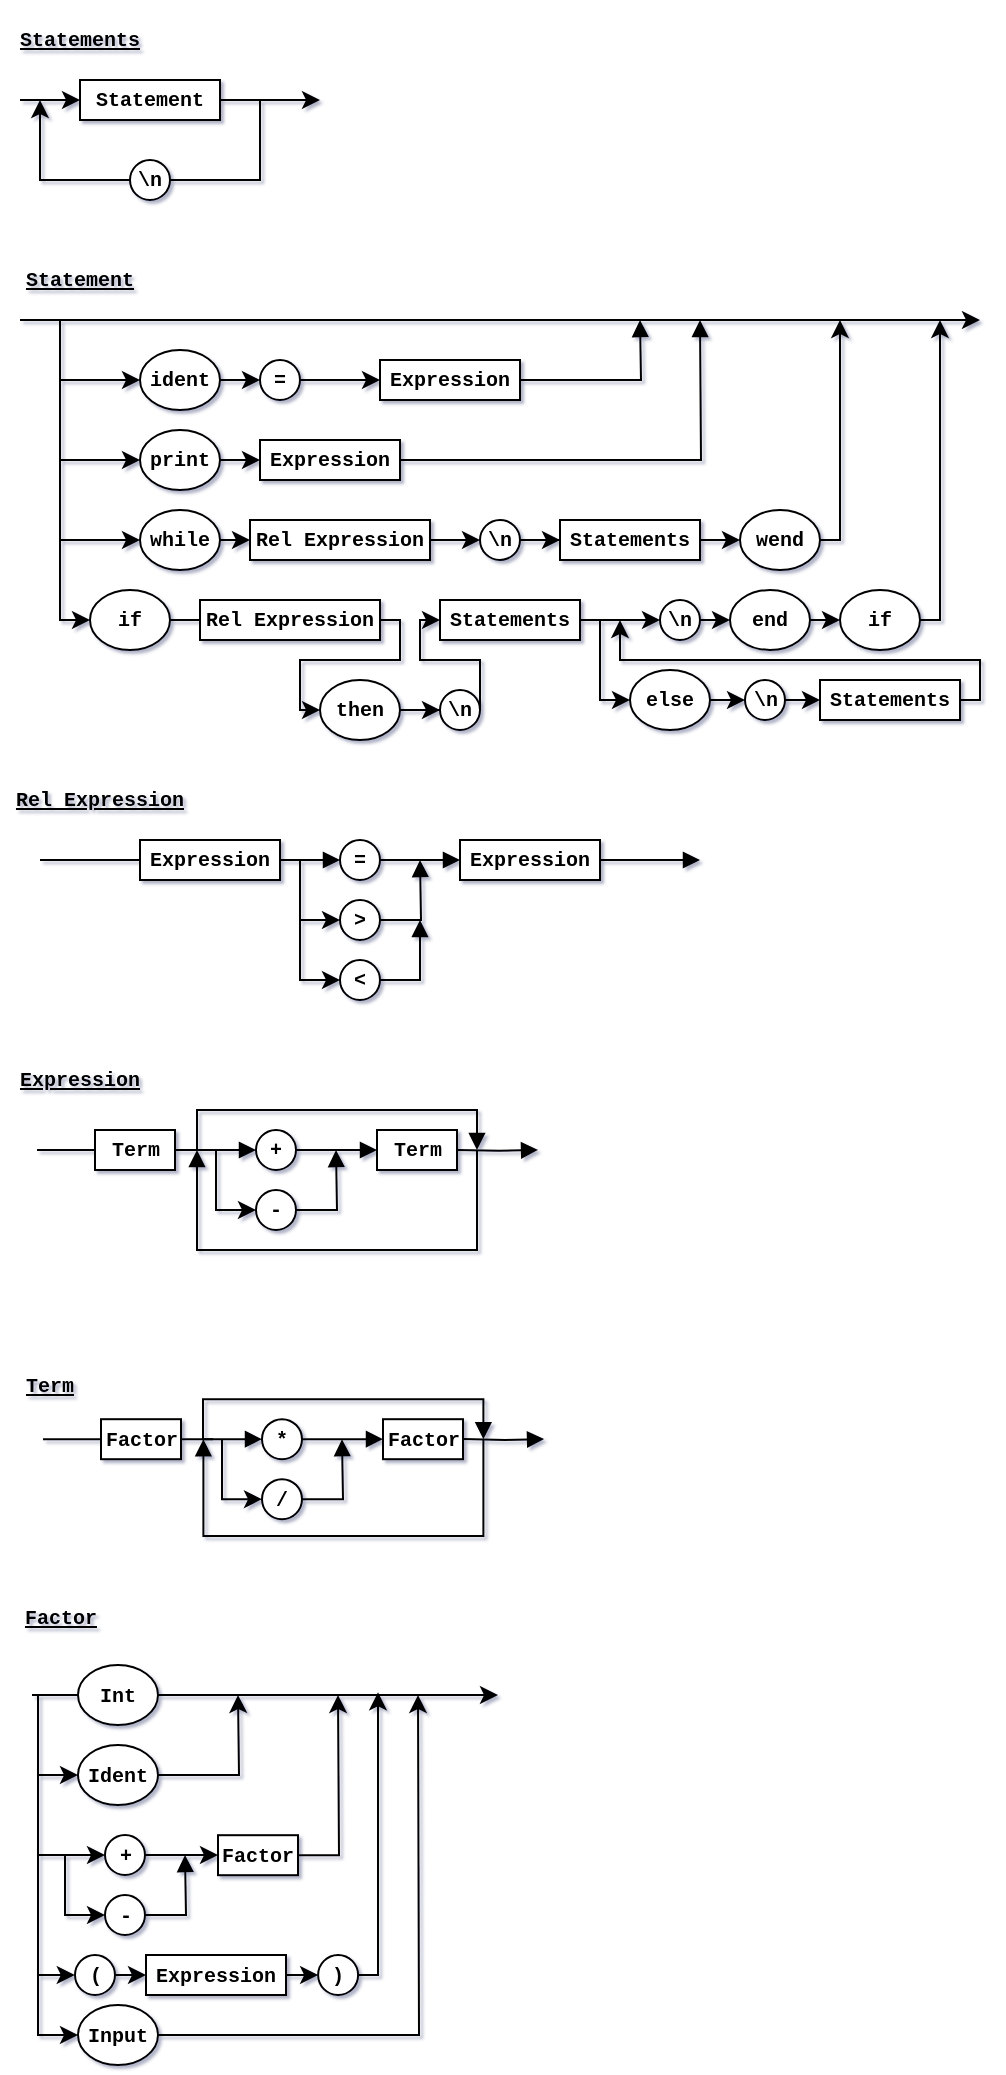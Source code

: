 <mxfile version="10.6.2" type="device"><diagram id="WLk7fFKlis0ZJ9z1SrIW" name="Page-1"><mxGraphModel dx="988" dy="584" grid="1" gridSize="10" guides="1" tooltips="1" connect="1" arrows="1" fold="1" page="1" pageScale="1" pageWidth="500" pageHeight="1100" background="#FFFFFF" math="0" shadow="1"><root><mxCell id="0"/><mxCell id="1" parent="0"/><mxCell id="xoxXHG0sGvpPfBwrtVOn-3" value="Statements&lt;br style=&quot;font-size: 10px;&quot;&gt;" style="text;html=1;strokeColor=none;fillColor=none;align=center;verticalAlign=middle;whiteSpace=wrap;rounded=0;perimeterSpacing=0;fontStyle=5;fontFamily=Courier New;fontSize=10;horizontal=1;" parent="1" vertex="1"><mxGeometry width="80" height="40" as="geometry"/></mxCell><mxCell id="xoxXHG0sGvpPfBwrtVOn-7" style="edgeStyle=orthogonalEdgeStyle;rounded=0;orthogonalLoop=1;jettySize=auto;html=1;entryX=0;entryY=0.5;entryDx=0;entryDy=0;fontFamily=Courier New;fontStyle=1;fontSize=10;horizontal=1;" parent="1" target="xoxXHG0sGvpPfBwrtVOn-5" edge="1"><mxGeometry relative="1" as="geometry"><mxPoint x="10" y="70" as="targetPoint"/><mxPoint x="10" y="50" as="sourcePoint"/></mxGeometry></mxCell><mxCell id="xoxXHG0sGvpPfBwrtVOn-9" style="edgeStyle=orthogonalEdgeStyle;rounded=0;orthogonalLoop=1;jettySize=auto;html=1;exitX=1;exitY=0.5;exitDx=0;exitDy=0;fontFamily=Courier New;fontStyle=1;fontSize=10;horizontal=1;" parent="1" source="xoxXHG0sGvpPfBwrtVOn-5" edge="1"><mxGeometry relative="1" as="geometry"><mxPoint x="160" y="50" as="targetPoint"/></mxGeometry></mxCell><mxCell id="xoxXHG0sGvpPfBwrtVOn-5" value="Statement" style="rounded=0;whiteSpace=wrap;html=1;strokeColor=#000000;fontFamily=Courier New;fontStyle=1;fontSize=10;horizontal=1;" parent="1" vertex="1"><mxGeometry x="40" y="40" width="70" height="20" as="geometry"/></mxCell><mxCell id="xoxXHG0sGvpPfBwrtVOn-11" value="" style="endArrow=none;html=1;exitX=1;exitY=0.5;exitDx=0;exitDy=0;rounded=0;fontFamily=Courier New;fontStyle=1;fontSize=10;horizontal=1;" parent="1" source="xoxXHG0sGvpPfBwrtVOn-12" edge="1"><mxGeometry width="50" height="50" relative="1" as="geometry"><mxPoint x="130" y="90" as="sourcePoint"/><mxPoint x="130" y="50" as="targetPoint"/><Array as="points"><mxPoint x="130" y="90"/></Array></mxGeometry></mxCell><mxCell id="xoxXHG0sGvpPfBwrtVOn-12" value="\n" style="ellipse;whiteSpace=wrap;html=1;aspect=fixed;strokeColor=#000000;fontFamily=Courier New;fontStyle=1;fontSize=10;horizontal=1;" parent="1" vertex="1"><mxGeometry x="65" y="80" width="20" height="20" as="geometry"/></mxCell><mxCell id="xoxXHG0sGvpPfBwrtVOn-17" value="" style="endArrow=classic;html=1;exitX=0;exitY=0.5;exitDx=0;exitDy=0;rounded=0;fontFamily=Courier New;fontStyle=1;fontSize=10;horizontal=1;" parent="1" source="xoxXHG0sGvpPfBwrtVOn-12" edge="1"><mxGeometry width="50" height="50" relative="1" as="geometry"><mxPoint x="20" y="90" as="sourcePoint"/><mxPoint x="20" y="50" as="targetPoint"/><Array as="points"><mxPoint x="20" y="90"/></Array></mxGeometry></mxCell><mxCell id="xoxXHG0sGvpPfBwrtVOn-18" value="Statement&lt;br style=&quot;font-size: 10px;&quot;&gt;" style="text;html=1;strokeColor=none;fillColor=none;align=center;verticalAlign=middle;whiteSpace=wrap;rounded=0;perimeterSpacing=0;fontStyle=5;fontFamily=Courier New;fontSize=10;horizontal=1;" parent="1" vertex="1"><mxGeometry y="120" width="80" height="40" as="geometry"/></mxCell><mxCell id="xoxXHG0sGvpPfBwrtVOn-19" value="" style="endArrow=classic;html=1;fontFamily=Courier New;fontStyle=1;fontSize=10;horizontal=1;" parent="1" edge="1"><mxGeometry width="50" height="50" relative="1" as="geometry"><mxPoint x="10" y="160" as="sourcePoint"/><mxPoint x="490" y="160" as="targetPoint"/></mxGeometry></mxCell><mxCell id="xoxXHG0sGvpPfBwrtVOn-21" value="" style="endArrow=classic;html=1;entryX=0;entryY=0.5;entryDx=0;entryDy=0;fontFamily=Courier New;fontStyle=1;fontSize=10;horizontal=1;" parent="1" target="xoxXHG0sGvpPfBwrtVOn-25" edge="1"><mxGeometry width="50" height="50" relative="1" as="geometry"><mxPoint x="30" y="190" as="sourcePoint"/><mxPoint x="70" y="190" as="targetPoint"/></mxGeometry></mxCell><mxCell id="xoxXHG0sGvpPfBwrtVOn-22" value="" style="endArrow=classic;html=1;fontFamily=Courier New;fontStyle=1;fontSize=10;horizontal=1;" parent="1" edge="1"><mxGeometry width="50" height="50" relative="1" as="geometry"><mxPoint x="30" y="230" as="sourcePoint"/><mxPoint x="70" y="230" as="targetPoint"/></mxGeometry></mxCell><mxCell id="xoxXHG0sGvpPfBwrtVOn-23" value="" style="endArrow=classic;html=1;fontFamily=Courier New;fontStyle=1;fontSize=10;horizontal=1;" parent="1" edge="1"><mxGeometry width="50" height="50" relative="1" as="geometry"><mxPoint x="30" y="270" as="sourcePoint"/><mxPoint x="70" y="270" as="targetPoint"/><Array as="points"><mxPoint x="50" y="270"/></Array></mxGeometry></mxCell><mxCell id="xoxXHG0sGvpPfBwrtVOn-33" style="edgeStyle=orthogonalEdgeStyle;rounded=0;orthogonalLoop=1;jettySize=auto;html=1;exitX=1;exitY=0.5;exitDx=0;exitDy=0;fontFamily=Courier New;fontStyle=1;fontSize=10;horizontal=1;entryX=0;entryY=0.5;entryDx=0;entryDy=0;" parent="1" source="xoxXHG0sGvpPfBwrtVOn-25" target="xoxXHG0sGvpPfBwrtVOn-95" edge="1"><mxGeometry relative="1" as="geometry"><mxPoint x="130" y="190" as="targetPoint"/></mxGeometry></mxCell><mxCell id="xoxXHG0sGvpPfBwrtVOn-25" value="ident" style="ellipse;whiteSpace=wrap;html=1;strokeColor=#000000;fontFamily=Courier New;fontStyle=1;fontSize=10;horizontal=1;" parent="1" vertex="1"><mxGeometry x="70" y="175" width="40" height="30" as="geometry"/></mxCell><mxCell id="xoxXHG0sGvpPfBwrtVOn-35" style="edgeStyle=orthogonalEdgeStyle;rounded=0;orthogonalLoop=1;jettySize=auto;html=1;fontFamily=Courier New;fontStyle=1;fontSize=10;horizontal=1;" parent="1" source="xoxXHG0sGvpPfBwrtVOn-28" edge="1"><mxGeometry relative="1" as="geometry"><mxPoint x="130" y="230" as="targetPoint"/></mxGeometry></mxCell><mxCell id="xoxXHG0sGvpPfBwrtVOn-28" value="print" style="ellipse;whiteSpace=wrap;html=1;strokeColor=#000000;fontFamily=Courier New;fontStyle=1;fontSize=10;horizontal=1;" parent="1" vertex="1"><mxGeometry x="70" y="215" width="40" height="30" as="geometry"/></mxCell><mxCell id="xoxXHG0sGvpPfBwrtVOn-29" value="while" style="ellipse;whiteSpace=wrap;html=1;strokeColor=#000000;fontFamily=Courier New;fontStyle=1;fontSize=10;horizontal=1;" parent="1" vertex="1"><mxGeometry x="70" y="255" width="40" height="30" as="geometry"/></mxCell><mxCell id="xoxXHG0sGvpPfBwrtVOn-32" value="if" style="ellipse;whiteSpace=wrap;html=1;strokeColor=#000000;fontFamily=Courier New;fontStyle=1;fontSize=10;horizontal=1;" parent="1" vertex="1"><mxGeometry x="45" y="295" width="40" height="30" as="geometry"/></mxCell><mxCell id="xoxXHG0sGvpPfBwrtVOn-78" style="edgeStyle=orthogonalEdgeStyle;rounded=0;jumpSize=1;orthogonalLoop=1;jettySize=auto;html=1;endArrow=block;endFill=1;fontFamily=Courier New;fontStyle=1;fontSize=10;horizontal=1;" parent="1" source="xoxXHG0sGvpPfBwrtVOn-36" edge="1"><mxGeometry relative="1" as="geometry"><mxPoint x="350" y="160" as="targetPoint"/></mxGeometry></mxCell><mxCell id="xoxXHG0sGvpPfBwrtVOn-36" value="Expression" style="rounded=0;whiteSpace=wrap;html=1;strokeColor=#000000;fontFamily=Courier New;fontStyle=1;fontSize=10;horizontal=1;" parent="1" vertex="1"><mxGeometry x="130" y="220" width="70" height="20" as="geometry"/></mxCell><mxCell id="xoxXHG0sGvpPfBwrtVOn-37" style="edgeStyle=orthogonalEdgeStyle;rounded=0;orthogonalLoop=1;jettySize=auto;html=1;entryX=0;entryY=0.5;entryDx=0;entryDy=0;fontFamily=Courier New;fontStyle=1;fontSize=10;horizontal=1;" parent="1" target="xoxXHG0sGvpPfBwrtVOn-38" edge="1"><mxGeometry relative="1" as="geometry"><mxPoint x="130" y="270" as="targetPoint"/><mxPoint x="110" y="270" as="sourcePoint"/></mxGeometry></mxCell><mxCell id="rmWD7Ujdjj6EVvkzABcg-38" style="edgeStyle=orthogonalEdgeStyle;rounded=0;orthogonalLoop=1;jettySize=auto;html=1;entryX=0;entryY=0.5;entryDx=0;entryDy=0;" edge="1" parent="1" source="xoxXHG0sGvpPfBwrtVOn-38" target="rmWD7Ujdjj6EVvkzABcg-37"><mxGeometry relative="1" as="geometry"/></mxCell><mxCell id="xoxXHG0sGvpPfBwrtVOn-38" value="Rel Expression" style="rounded=0;whiteSpace=wrap;html=1;strokeColor=#000000;fontFamily=Courier New;fontStyle=1;fontSize=10;horizontal=1;" parent="1" vertex="1"><mxGeometry x="125" y="260" width="90" height="20" as="geometry"/></mxCell><mxCell id="xoxXHG0sGvpPfBwrtVOn-39" style="edgeStyle=orthogonalEdgeStyle;rounded=0;orthogonalLoop=1;jettySize=auto;html=1;fontFamily=Courier New;fontStyle=1;fontSize=10;horizontal=1;exitX=1;exitY=0.5;exitDx=0;exitDy=0;" parent="1" source="xoxXHG0sGvpPfBwrtVOn-32" edge="1"><mxGeometry relative="1" as="geometry"><mxPoint x="130" y="310" as="targetPoint"/><mxPoint x="110" y="310" as="sourcePoint"/></mxGeometry></mxCell><mxCell id="xoxXHG0sGvpPfBwrtVOn-40" value="Rel Expression" style="rounded=0;whiteSpace=wrap;html=1;strokeColor=#000000;fontFamily=Courier New;fontStyle=1;fontSize=10;horizontal=1;" parent="1" vertex="1"><mxGeometry x="100" y="300" width="90" height="20" as="geometry"/></mxCell><mxCell id="rmWD7Ujdjj6EVvkzABcg-36" style="edgeStyle=orthogonalEdgeStyle;rounded=0;orthogonalLoop=1;jettySize=auto;html=1;entryX=0;entryY=0.5;entryDx=0;entryDy=0;" edge="1" parent="1" source="xoxXHG0sGvpPfBwrtVOn-43" target="rmWD7Ujdjj6EVvkzABcg-34"><mxGeometry relative="1" as="geometry"/></mxCell><mxCell id="xoxXHG0sGvpPfBwrtVOn-43" value="then" style="ellipse;whiteSpace=wrap;html=1;strokeColor=#000000;fontFamily=Courier New;fontStyle=1;fontSize=10;horizontal=1;" parent="1" vertex="1"><mxGeometry x="160" y="340" width="40" height="30" as="geometry"/></mxCell><mxCell id="xoxXHG0sGvpPfBwrtVOn-46" style="edgeStyle=orthogonalEdgeStyle;rounded=0;orthogonalLoop=1;jettySize=auto;html=1;entryX=0;entryY=0.5;entryDx=0;entryDy=0;fontFamily=Courier New;fontStyle=1;fontSize=10;horizontal=1;exitX=1;exitY=0.5;exitDx=0;exitDy=0;" parent="1" source="xoxXHG0sGvpPfBwrtVOn-40" target="xoxXHG0sGvpPfBwrtVOn-43" edge="1"><mxGeometry relative="1" as="geometry"><mxPoint x="240" y="310" as="targetPoint"/><mxPoint x="220" y="310" as="sourcePoint"/><Array as="points"><mxPoint x="200" y="310"/><mxPoint x="200" y="330"/><mxPoint x="150" y="330"/><mxPoint x="150" y="355"/></Array></mxGeometry></mxCell><mxCell id="xoxXHG0sGvpPfBwrtVOn-47" style="edgeStyle=orthogonalEdgeStyle;rounded=0;orthogonalLoop=1;jettySize=auto;html=1;entryX=0;entryY=0.5;entryDx=0;entryDy=0;fontFamily=Courier New;fontStyle=1;fontSize=10;horizontal=1;exitX=1;exitY=0.5;exitDx=0;exitDy=0;" parent="1" source="rmWD7Ujdjj6EVvkzABcg-34" target="xoxXHG0sGvpPfBwrtVOn-48" edge="1"><mxGeometry relative="1" as="geometry"><mxPoint x="299.935" y="310.065" as="targetPoint"/><mxPoint x="270" y="340" as="sourcePoint"/><Array as="points"><mxPoint x="240" y="330"/><mxPoint x="210" y="330"/><mxPoint x="210" y="310"/></Array></mxGeometry></mxCell><mxCell id="xoxXHG0sGvpPfBwrtVOn-48" value="Statements&lt;br style=&quot;font-size: 10px;&quot;&gt;" style="rounded=0;whiteSpace=wrap;html=1;strokeColor=#000000;fontFamily=Courier New;fontStyle=1;fontSize=10;horizontal=1;" parent="1" vertex="1"><mxGeometry x="220" y="300" width="70" height="20" as="geometry"/></mxCell><mxCell id="xoxXHG0sGvpPfBwrtVOn-50" value="Statements&lt;br style=&quot;font-size: 10px;&quot;&gt;" style="rounded=0;whiteSpace=wrap;html=1;strokeColor=#000000;fontFamily=Courier New;fontStyle=1;fontSize=10;horizontal=1;" parent="1" vertex="1"><mxGeometry x="280" y="260" width="70" height="20" as="geometry"/></mxCell><mxCell id="xoxXHG0sGvpPfBwrtVOn-51" style="edgeStyle=orthogonalEdgeStyle;rounded=0;orthogonalLoop=1;jettySize=auto;html=1;exitX=1;exitY=0.5;exitDx=0;exitDy=0;fontFamily=Courier New;fontStyle=1;fontSize=10;horizontal=1;entryX=0;entryY=0.5;entryDx=0;entryDy=0;" parent="1" source="xoxXHG0sGvpPfBwrtVOn-60" target="xoxXHG0sGvpPfBwrtVOn-62" edge="1"><mxGeometry relative="1" as="geometry"><mxPoint x="388" y="310" as="targetPoint"/><mxPoint x="370" y="310" as="sourcePoint"/><Array as="points"/></mxGeometry></mxCell><mxCell id="xoxXHG0sGvpPfBwrtVOn-55" value="else" style="ellipse;whiteSpace=wrap;html=1;strokeColor=#000000;fontFamily=Courier New;fontStyle=1;fontSize=10;horizontal=1;" parent="1" vertex="1"><mxGeometry x="315" y="335" width="40" height="30" as="geometry"/></mxCell><mxCell id="xoxXHG0sGvpPfBwrtVOn-56" value="" style="endArrow=classic;html=1;entryX=0;entryY=0.5;entryDx=0;entryDy=0;rounded=0;fontFamily=Courier New;fontStyle=1;fontSize=10;horizontal=1;" parent="1" target="xoxXHG0sGvpPfBwrtVOn-55" edge="1"><mxGeometry width="50" height="50" relative="1" as="geometry"><mxPoint x="300" y="310" as="sourcePoint"/><mxPoint x="370" y="350" as="targetPoint"/><Array as="points"><mxPoint x="300" y="350"/></Array></mxGeometry></mxCell><mxCell id="xoxXHG0sGvpPfBwrtVOn-58" value="Statements&lt;br style=&quot;font-size: 10px;&quot;&gt;" style="rounded=0;whiteSpace=wrap;html=1;strokeColor=#000000;fontFamily=Courier New;fontStyle=1;fontSize=10;horizontal=1;" parent="1" vertex="1"><mxGeometry x="410" y="340" width="70" height="20" as="geometry"/></mxCell><mxCell id="xoxXHG0sGvpPfBwrtVOn-62" value="if" style="ellipse;whiteSpace=wrap;html=1;strokeColor=#000000;fontFamily=Courier New;fontStyle=1;fontSize=10;horizontal=1;" parent="1" vertex="1"><mxGeometry x="420" y="295" width="40" height="30" as="geometry"/></mxCell><mxCell id="xoxXHG0sGvpPfBwrtVOn-65" value="" style="endArrow=classic;html=1;exitX=1;exitY=0.5;exitDx=0;exitDy=0;jumpSize=1;rounded=0;fontFamily=Courier New;fontStyle=1;fontSize=10;horizontal=1;" parent="1" source="xoxXHG0sGvpPfBwrtVOn-58" edge="1"><mxGeometry width="50" height="50" relative="1" as="geometry"><mxPoint x="490.07" y="370" as="sourcePoint"/><mxPoint x="310" y="310" as="targetPoint"/><Array as="points"><mxPoint x="490" y="350"/><mxPoint x="490" y="330"/><mxPoint x="310" y="330"/></Array></mxGeometry></mxCell><mxCell id="xoxXHG0sGvpPfBwrtVOn-66" value="" style="endArrow=classic;html=1;entryX=0;entryY=0.5;entryDx=0;entryDy=0;rounded=0;fontFamily=Courier New;fontStyle=1;fontSize=10;horizontal=1;" parent="1" target="xoxXHG0sGvpPfBwrtVOn-32" edge="1"><mxGeometry width="50" height="50" relative="1" as="geometry"><mxPoint x="30" y="160" as="sourcePoint"/><mxPoint x="64.857" y="310" as="targetPoint"/><Array as="points"><mxPoint x="30" y="310"/></Array></mxGeometry></mxCell><mxCell id="xoxXHG0sGvpPfBwrtVOn-60" value="end" style="ellipse;whiteSpace=wrap;html=1;strokeColor=#000000;fontFamily=Courier New;fontStyle=1;fontSize=10;horizontal=1;" parent="1" vertex="1"><mxGeometry x="365" y="295" width="40" height="30" as="geometry"/></mxCell><mxCell id="xoxXHG0sGvpPfBwrtVOn-67" style="edgeStyle=orthogonalEdgeStyle;rounded=0;orthogonalLoop=1;jettySize=auto;html=1;exitX=1;exitY=0.5;exitDx=0;exitDy=0;fontFamily=Courier New;fontStyle=1;fontSize=10;horizontal=1;entryX=0;entryY=0.5;entryDx=0;entryDy=0;" parent="1" source="xoxXHG0sGvpPfBwrtVOn-48" target="rmWD7Ujdjj6EVvkzABcg-40" edge="1"><mxGeometry relative="1" as="geometry"><mxPoint x="320" y="310" as="targetPoint"/><mxPoint x="344.961" y="310.097" as="sourcePoint"/><Array as="points"/></mxGeometry></mxCell><mxCell id="xoxXHG0sGvpPfBwrtVOn-69" value="" style="endArrow=classic;html=1;rounded=0;exitX=1;exitY=0.5;exitDx=0;exitDy=0;fontFamily=Courier New;fontStyle=1;fontSize=10;horizontal=1;" parent="1" source="xoxXHG0sGvpPfBwrtVOn-62" edge="1"><mxGeometry width="50" height="50" relative="1" as="geometry"><mxPoint x="500" y="280" as="sourcePoint"/><mxPoint x="470" y="160" as="targetPoint"/><Array as="points"><mxPoint x="470" y="310"/><mxPoint x="470" y="300"/></Array></mxGeometry></mxCell><mxCell id="xoxXHG0sGvpPfBwrtVOn-70" style="edgeStyle=orthogonalEdgeStyle;rounded=0;orthogonalLoop=1;jettySize=auto;html=1;exitX=1;exitY=0.5;exitDx=0;exitDy=0;entryX=0;entryY=0.5;entryDx=0;entryDy=0;fontFamily=Courier New;fontStyle=1;fontSize=10;horizontal=1;" parent="1" source="xoxXHG0sGvpPfBwrtVOn-50" target="xoxXHG0sGvpPfBwrtVOn-71" edge="1"><mxGeometry relative="1" as="geometry"><mxPoint x="329.837" y="270" as="targetPoint"/><mxPoint x="310" y="270" as="sourcePoint"/></mxGeometry></mxCell><mxCell id="xoxXHG0sGvpPfBwrtVOn-71" value="wend" style="ellipse;whiteSpace=wrap;html=1;strokeColor=#000000;fontFamily=Courier New;fontStyle=1;fontSize=10;horizontal=1;" parent="1" vertex="1"><mxGeometry x="370" y="255" width="40" height="30" as="geometry"/></mxCell><mxCell id="xoxXHG0sGvpPfBwrtVOn-72" value="" style="endArrow=classic;html=1;rounded=0;exitX=1;exitY=0.5;exitDx=0;exitDy=0;fontFamily=Courier New;fontStyle=1;fontSize=10;horizontal=1;" parent="1" source="xoxXHG0sGvpPfBwrtVOn-71" edge="1"><mxGeometry width="50" height="50" relative="1" as="geometry"><mxPoint x="380.07" y="260" as="sourcePoint"/><mxPoint x="420" y="160" as="targetPoint"/><Array as="points"><mxPoint x="420" y="270"/></Array></mxGeometry></mxCell><mxCell id="xoxXHG0sGvpPfBwrtVOn-77" style="edgeStyle=orthogonalEdgeStyle;rounded=0;jumpSize=1;orthogonalLoop=1;jettySize=auto;html=1;endArrow=block;endFill=1;fontFamily=Courier New;fontStyle=1;fontSize=10;horizontal=1;" parent="1" source="xoxXHG0sGvpPfBwrtVOn-75" edge="1"><mxGeometry relative="1" as="geometry"><mxPoint x="320" y="160" as="targetPoint"/></mxGeometry></mxCell><mxCell id="xoxXHG0sGvpPfBwrtVOn-75" value="Expression" style="rounded=0;whiteSpace=wrap;html=1;strokeColor=#000000;fontFamily=Courier New;fontStyle=1;fontSize=10;horizontal=1;" parent="1" vertex="1"><mxGeometry x="190" y="180" width="70" height="20" as="geometry"/></mxCell><mxCell id="xoxXHG0sGvpPfBwrtVOn-76" style="edgeStyle=orthogonalEdgeStyle;rounded=0;orthogonalLoop=1;jettySize=auto;html=1;exitX=1;exitY=0.5;exitDx=0;exitDy=0;entryX=0;entryY=0.5;entryDx=0;entryDy=0;fontFamily=Courier New;fontStyle=1;fontSize=10;horizontal=1;" parent="1" source="xoxXHG0sGvpPfBwrtVOn-95" target="xoxXHG0sGvpPfBwrtVOn-75" edge="1"><mxGeometry relative="1" as="geometry"><mxPoint x="139.972" y="200.039" as="targetPoint"/><mxPoint x="160" y="190" as="sourcePoint"/><Array as="points"/></mxGeometry></mxCell><mxCell id="xoxXHG0sGvpPfBwrtVOn-80" value="Rel Expression&lt;br style=&quot;font-size: 10px&quot;&gt;" style="text;html=1;strokeColor=none;fillColor=none;align=center;verticalAlign=middle;whiteSpace=wrap;rounded=0;perimeterSpacing=0;fontStyle=5;fontFamily=Courier New;fontSize=10;horizontal=1;" parent="1" vertex="1"><mxGeometry y="380" width="100" height="40" as="geometry"/></mxCell><mxCell id="xoxXHG0sGvpPfBwrtVOn-82" value="" style="endArrow=none;html=1;fontFamily=Courier New;fontSize=10;" parent="1" edge="1"><mxGeometry width="50" height="50" relative="1" as="geometry"><mxPoint x="20" y="430" as="sourcePoint"/><mxPoint x="70" y="430" as="targetPoint"/></mxGeometry></mxCell><mxCell id="xoxXHG0sGvpPfBwrtVOn-84" style="edgeStyle=orthogonalEdgeStyle;rounded=0;jumpSize=1;orthogonalLoop=1;jettySize=auto;html=1;endArrow=block;endFill=1;fontFamily=Courier New;fontSize=10;entryX=0;entryY=0.5;entryDx=0;entryDy=0;" parent="1" source="xoxXHG0sGvpPfBwrtVOn-83" target="xoxXHG0sGvpPfBwrtVOn-89" edge="1"><mxGeometry relative="1" as="geometry"><mxPoint x="160" y="440" as="targetPoint"/><Array as="points"><mxPoint x="160" y="430"/><mxPoint x="160" y="430"/></Array></mxGeometry></mxCell><mxCell id="xoxXHG0sGvpPfBwrtVOn-83" value="Expression" style="rounded=0;whiteSpace=wrap;html=1;strokeColor=#000000;fontFamily=Courier New;fontStyle=1;fontSize=10;horizontal=1;" parent="1" vertex="1"><mxGeometry x="70" y="420" width="70" height="20" as="geometry"/></mxCell><mxCell id="xoxXHG0sGvpPfBwrtVOn-86" value="" style="endArrow=classic;html=1;fontFamily=Courier New;fontSize=10;entryX=0;entryY=0.5;entryDx=0;entryDy=0;rounded=0;" parent="1" target="xoxXHG0sGvpPfBwrtVOn-91" edge="1"><mxGeometry width="50" height="50" relative="1" as="geometry"><mxPoint x="150" y="430" as="sourcePoint"/><mxPoint x="150" y="470" as="targetPoint"/><Array as="points"><mxPoint x="150" y="460"/></Array></mxGeometry></mxCell><mxCell id="xoxXHG0sGvpPfBwrtVOn-98" style="edgeStyle=orthogonalEdgeStyle;rounded=0;jumpSize=1;orthogonalLoop=1;jettySize=auto;html=1;endArrow=block;endFill=1;fontFamily=Courier New;fontSize=10;" parent="1" source="xoxXHG0sGvpPfBwrtVOn-89" edge="1"><mxGeometry relative="1" as="geometry"><mxPoint x="230" y="430" as="targetPoint"/></mxGeometry></mxCell><mxCell id="xoxXHG0sGvpPfBwrtVOn-89" value="=" style="ellipse;whiteSpace=wrap;html=1;strokeColor=#000000;fontFamily=Courier New;fontStyle=1;fontSize=10;horizontal=1;" parent="1" vertex="1"><mxGeometry x="170" y="420" width="20" height="20" as="geometry"/></mxCell><mxCell id="xoxXHG0sGvpPfBwrtVOn-99" style="edgeStyle=orthogonalEdgeStyle;rounded=0;jumpSize=1;orthogonalLoop=1;jettySize=auto;html=1;endArrow=block;endFill=1;fontFamily=Courier New;fontSize=10;" parent="1" source="xoxXHG0sGvpPfBwrtVOn-91" edge="1"><mxGeometry relative="1" as="geometry"><mxPoint x="210" y="430" as="targetPoint"/></mxGeometry></mxCell><mxCell id="xoxXHG0sGvpPfBwrtVOn-91" value="&amp;gt;" style="ellipse;whiteSpace=wrap;html=1;strokeColor=#000000;fontFamily=Courier New;fontStyle=1;fontSize=10;horizontal=1;" parent="1" vertex="1"><mxGeometry x="170" y="450" width="20" height="20" as="geometry"/></mxCell><mxCell id="xoxXHG0sGvpPfBwrtVOn-100" style="edgeStyle=orthogonalEdgeStyle;rounded=0;jumpSize=1;orthogonalLoop=1;jettySize=auto;html=1;endArrow=block;endFill=1;fontFamily=Courier New;fontSize=10;" parent="1" source="xoxXHG0sGvpPfBwrtVOn-92" edge="1"><mxGeometry relative="1" as="geometry"><mxPoint x="210" y="460" as="targetPoint"/><Array as="points"><mxPoint x="210" y="490"/></Array></mxGeometry></mxCell><mxCell id="xoxXHG0sGvpPfBwrtVOn-92" value="&amp;lt;" style="ellipse;whiteSpace=wrap;html=1;strokeColor=#000000;fontFamily=Courier New;fontStyle=1;fontSize=10;horizontal=1;" parent="1" vertex="1"><mxGeometry x="170" y="480" width="20" height="20" as="geometry"/></mxCell><mxCell id="xoxXHG0sGvpPfBwrtVOn-94" value="" style="endArrow=classic;html=1;fontFamily=Courier New;fontSize=10;entryX=0;entryY=0.5;entryDx=0;entryDy=0;rounded=0;" parent="1" target="xoxXHG0sGvpPfBwrtVOn-92" edge="1"><mxGeometry width="50" height="50" relative="1" as="geometry"><mxPoint x="150" y="460" as="sourcePoint"/><mxPoint x="169.935" y="470.065" as="targetPoint"/><Array as="points"><mxPoint x="150" y="490"/></Array></mxGeometry></mxCell><mxCell id="xoxXHG0sGvpPfBwrtVOn-95" value="=" style="ellipse;whiteSpace=wrap;html=1;strokeColor=#000000;fontFamily=Courier New;fontStyle=1;fontSize=10;horizontal=1;" parent="1" vertex="1"><mxGeometry x="130" y="180" width="20" height="20" as="geometry"/></mxCell><mxCell id="xoxXHG0sGvpPfBwrtVOn-101" value="Expression" style="rounded=0;whiteSpace=wrap;html=1;strokeColor=#000000;fontFamily=Courier New;fontStyle=1;fontSize=10;horizontal=1;" parent="1" vertex="1"><mxGeometry x="230" y="420" width="70" height="20" as="geometry"/></mxCell><mxCell id="xoxXHG0sGvpPfBwrtVOn-102" style="edgeStyle=orthogonalEdgeStyle;rounded=0;jumpSize=1;orthogonalLoop=1;jettySize=auto;html=1;endArrow=block;endFill=1;fontFamily=Courier New;fontSize=10;" parent="1" edge="1"><mxGeometry relative="1" as="geometry"><mxPoint x="350" y="430" as="targetPoint"/><mxPoint x="300" y="430" as="sourcePoint"/></mxGeometry></mxCell><mxCell id="xoxXHG0sGvpPfBwrtVOn-105" value="Expression&lt;br style=&quot;font-size: 10px&quot;&gt;" style="text;html=1;strokeColor=none;fillColor=none;align=center;verticalAlign=middle;whiteSpace=wrap;rounded=0;perimeterSpacing=0;fontStyle=5;fontFamily=Courier New;fontSize=10;horizontal=1;" parent="1" vertex="1"><mxGeometry y="520" width="80" height="40" as="geometry"/></mxCell><mxCell id="xoxXHG0sGvpPfBwrtVOn-106" value="" style="endArrow=none;html=1;fontFamily=Courier New;fontSize=10;entryX=0;entryY=0.5;entryDx=0;entryDy=0;" parent="1" target="xoxXHG0sGvpPfBwrtVOn-108" edge="1"><mxGeometry width="50" height="50" relative="1" as="geometry"><mxPoint x="18.5" y="575" as="sourcePoint"/><mxPoint x="28" y="575" as="targetPoint"/></mxGeometry></mxCell><mxCell id="xoxXHG0sGvpPfBwrtVOn-107" style="edgeStyle=orthogonalEdgeStyle;rounded=0;jumpSize=1;orthogonalLoop=1;jettySize=auto;html=1;endArrow=block;endFill=1;fontFamily=Courier New;fontSize=10;entryX=0;entryY=0.5;entryDx=0;entryDy=0;" parent="1" source="xoxXHG0sGvpPfBwrtVOn-108" target="xoxXHG0sGvpPfBwrtVOn-111" edge="1"><mxGeometry relative="1" as="geometry"><mxPoint x="118" y="585" as="targetPoint"/><Array as="points"><mxPoint x="118" y="575"/><mxPoint x="118" y="575"/></Array></mxGeometry></mxCell><mxCell id="xoxXHG0sGvpPfBwrtVOn-108" value="Term" style="rounded=0;whiteSpace=wrap;html=1;strokeColor=#000000;fontFamily=Courier New;fontStyle=1;fontSize=10;horizontal=1;" parent="1" vertex="1"><mxGeometry x="47.5" y="565" width="40" height="20" as="geometry"/></mxCell><mxCell id="xoxXHG0sGvpPfBwrtVOn-109" value="" style="endArrow=classic;html=1;fontFamily=Courier New;fontSize=10;entryX=0;entryY=0.5;entryDx=0;entryDy=0;rounded=0;" parent="1" target="xoxXHG0sGvpPfBwrtVOn-113" edge="1"><mxGeometry width="50" height="50" relative="1" as="geometry"><mxPoint x="108" y="575" as="sourcePoint"/><mxPoint x="108" y="615" as="targetPoint"/><Array as="points"><mxPoint x="108" y="605"/></Array></mxGeometry></mxCell><mxCell id="xoxXHG0sGvpPfBwrtVOn-110" style="edgeStyle=orthogonalEdgeStyle;rounded=0;jumpSize=1;orthogonalLoop=1;jettySize=auto;html=1;endArrow=block;endFill=1;fontFamily=Courier New;fontSize=10;entryX=0;entryY=0.5;entryDx=0;entryDy=0;" parent="1" source="xoxXHG0sGvpPfBwrtVOn-111" target="xoxXHG0sGvpPfBwrtVOn-119" edge="1"><mxGeometry relative="1" as="geometry"><mxPoint x="188" y="575" as="targetPoint"/></mxGeometry></mxCell><mxCell id="xoxXHG0sGvpPfBwrtVOn-111" value="+" style="ellipse;whiteSpace=wrap;html=1;strokeColor=#000000;fontFamily=Courier New;fontStyle=1;fontSize=10;horizontal=1;" parent="1" vertex="1"><mxGeometry x="128" y="565" width="20" height="20" as="geometry"/></mxCell><mxCell id="xoxXHG0sGvpPfBwrtVOn-112" style="edgeStyle=orthogonalEdgeStyle;rounded=0;jumpSize=1;orthogonalLoop=1;jettySize=auto;html=1;endArrow=block;endFill=1;fontFamily=Courier New;fontSize=10;" parent="1" source="xoxXHG0sGvpPfBwrtVOn-113" edge="1"><mxGeometry relative="1" as="geometry"><mxPoint x="168" y="575" as="targetPoint"/></mxGeometry></mxCell><mxCell id="xoxXHG0sGvpPfBwrtVOn-113" value="-" style="ellipse;whiteSpace=wrap;html=1;strokeColor=#000000;fontFamily=Courier New;fontStyle=1;fontSize=10;horizontal=1;" parent="1" vertex="1"><mxGeometry x="128" y="595" width="20" height="20" as="geometry"/></mxCell><mxCell id="xoxXHG0sGvpPfBwrtVOn-119" value="Term" style="rounded=0;whiteSpace=wrap;html=1;strokeColor=#000000;fontFamily=Courier New;fontStyle=1;fontSize=10;horizontal=1;" parent="1" vertex="1"><mxGeometry x="188.5" y="565" width="40" height="20" as="geometry"/></mxCell><mxCell id="xoxXHG0sGvpPfBwrtVOn-120" style="edgeStyle=orthogonalEdgeStyle;rounded=0;jumpSize=1;orthogonalLoop=1;jettySize=auto;html=1;endArrow=block;endFill=1;fontFamily=Courier New;fontSize=10;entryX=0;entryY=0.5;entryDx=0;entryDy=0;" parent="1" edge="1"><mxGeometry relative="1" as="geometry"><mxPoint x="269.047" y="574.946" as="targetPoint"/><mxPoint x="228.5" y="574.946" as="sourcePoint"/></mxGeometry></mxCell><mxCell id="xoxXHG0sGvpPfBwrtVOn-122" style="edgeStyle=orthogonalEdgeStyle;rounded=0;jumpSize=1;orthogonalLoop=1;jettySize=auto;html=1;endArrow=block;endFill=1;fontFamily=Courier New;fontSize=10;" parent="1" edge="1"><mxGeometry relative="1" as="geometry"><mxPoint x="98.5" y="575" as="targetPoint"/><mxPoint x="238.5" y="575" as="sourcePoint"/><Array as="points"><mxPoint x="238.5" y="625"/><mxPoint x="98.5" y="625"/></Array></mxGeometry></mxCell><mxCell id="xoxXHG0sGvpPfBwrtVOn-123" style="edgeStyle=orthogonalEdgeStyle;rounded=0;jumpSize=1;orthogonalLoop=1;jettySize=auto;html=1;endArrow=block;endFill=1;fontFamily=Courier New;fontSize=10;" parent="1" edge="1"><mxGeometry relative="1" as="geometry"><mxPoint x="238.5" y="575" as="targetPoint"/><mxPoint x="103.5" y="575" as="sourcePoint"/><Array as="points"><mxPoint x="98.5" y="575"/><mxPoint x="98.5" y="555"/><mxPoint x="238.5" y="555"/></Array></mxGeometry></mxCell><mxCell id="xoxXHG0sGvpPfBwrtVOn-124" value="Term&lt;br style=&quot;font-size: 10px&quot;&gt;" style="text;html=1;strokeColor=none;fillColor=none;align=center;verticalAlign=middle;whiteSpace=wrap;rounded=0;perimeterSpacing=0;fontStyle=5;fontFamily=Courier New;fontSize=10;horizontal=1;" parent="1" vertex="1"><mxGeometry x="2" y="681.5" width="46" height="22" as="geometry"/></mxCell><mxCell id="xoxXHG0sGvpPfBwrtVOn-125" value="" style="endArrow=none;html=1;fontFamily=Courier New;fontSize=10;entryX=0;entryY=0.5;entryDx=0;entryDy=0;" parent="1" target="xoxXHG0sGvpPfBwrtVOn-127" edge="1"><mxGeometry width="50" height="50" relative="1" as="geometry"><mxPoint x="21.5" y="719.6" as="sourcePoint"/><mxPoint x="31" y="719.6" as="targetPoint"/></mxGeometry></mxCell><mxCell id="xoxXHG0sGvpPfBwrtVOn-126" style="edgeStyle=orthogonalEdgeStyle;rounded=0;jumpSize=1;orthogonalLoop=1;jettySize=auto;html=1;endArrow=block;endFill=1;fontFamily=Courier New;fontSize=10;entryX=0;entryY=0.5;entryDx=0;entryDy=0;" parent="1" source="xoxXHG0sGvpPfBwrtVOn-127" target="xoxXHG0sGvpPfBwrtVOn-130" edge="1"><mxGeometry relative="1" as="geometry"><mxPoint x="121" y="729.6" as="targetPoint"/><Array as="points"><mxPoint x="121" y="719.6"/><mxPoint x="121" y="719.6"/></Array></mxGeometry></mxCell><mxCell id="xoxXHG0sGvpPfBwrtVOn-127" value="Factor" style="rounded=0;whiteSpace=wrap;html=1;strokeColor=#000000;fontFamily=Courier New;fontStyle=1;fontSize=10;horizontal=1;" parent="1" vertex="1"><mxGeometry x="50.5" y="709.6" width="40" height="20" as="geometry"/></mxCell><mxCell id="xoxXHG0sGvpPfBwrtVOn-128" value="" style="endArrow=classic;html=1;fontFamily=Courier New;fontSize=10;entryX=0;entryY=0.5;entryDx=0;entryDy=0;rounded=0;" parent="1" target="xoxXHG0sGvpPfBwrtVOn-132" edge="1"><mxGeometry width="50" height="50" relative="1" as="geometry"><mxPoint x="111" y="719.6" as="sourcePoint"/><mxPoint x="111" y="759.6" as="targetPoint"/><Array as="points"><mxPoint x="111" y="749.6"/></Array></mxGeometry></mxCell><mxCell id="xoxXHG0sGvpPfBwrtVOn-129" style="edgeStyle=orthogonalEdgeStyle;rounded=0;jumpSize=1;orthogonalLoop=1;jettySize=auto;html=1;endArrow=block;endFill=1;fontFamily=Courier New;fontSize=10;entryX=0;entryY=0.5;entryDx=0;entryDy=0;" parent="1" source="xoxXHG0sGvpPfBwrtVOn-130" target="xoxXHG0sGvpPfBwrtVOn-136" edge="1"><mxGeometry relative="1" as="geometry"><mxPoint x="191" y="719.6" as="targetPoint"/></mxGeometry></mxCell><mxCell id="xoxXHG0sGvpPfBwrtVOn-130" value="*" style="ellipse;whiteSpace=wrap;html=1;strokeColor=#000000;fontFamily=Courier New;fontStyle=1;fontSize=10;horizontal=1;" parent="1" vertex="1"><mxGeometry x="131" y="709.6" width="20" height="20" as="geometry"/></mxCell><mxCell id="xoxXHG0sGvpPfBwrtVOn-131" style="edgeStyle=orthogonalEdgeStyle;rounded=0;jumpSize=1;orthogonalLoop=1;jettySize=auto;html=1;endArrow=block;endFill=1;fontFamily=Courier New;fontSize=10;" parent="1" source="xoxXHG0sGvpPfBwrtVOn-132" edge="1"><mxGeometry relative="1" as="geometry"><mxPoint x="171" y="719.6" as="targetPoint"/></mxGeometry></mxCell><mxCell id="xoxXHG0sGvpPfBwrtVOn-132" value="/" style="ellipse;whiteSpace=wrap;html=1;strokeColor=#000000;fontFamily=Courier New;fontStyle=1;fontSize=10;horizontal=1;" parent="1" vertex="1"><mxGeometry x="131" y="739.6" width="20" height="20" as="geometry"/></mxCell><mxCell id="xoxXHG0sGvpPfBwrtVOn-136" value="Factor" style="rounded=0;whiteSpace=wrap;html=1;strokeColor=#000000;fontFamily=Courier New;fontStyle=1;fontSize=10;horizontal=1;" parent="1" vertex="1"><mxGeometry x="191.5" y="709.6" width="40" height="20" as="geometry"/></mxCell><mxCell id="xoxXHG0sGvpPfBwrtVOn-137" style="edgeStyle=orthogonalEdgeStyle;rounded=0;jumpSize=1;orthogonalLoop=1;jettySize=auto;html=1;endArrow=block;endFill=1;fontFamily=Courier New;fontSize=10;entryX=0;entryY=0.5;entryDx=0;entryDy=0;" parent="1" edge="1"><mxGeometry relative="1" as="geometry"><mxPoint x="272.047" y="719.546" as="targetPoint"/><mxPoint x="231.5" y="719.546" as="sourcePoint"/></mxGeometry></mxCell><mxCell id="xoxXHG0sGvpPfBwrtVOn-138" style="edgeStyle=orthogonalEdgeStyle;rounded=0;jumpSize=1;orthogonalLoop=1;jettySize=auto;html=1;endArrow=block;endFill=1;fontFamily=Courier New;fontSize=10;" parent="1" edge="1"><mxGeometry relative="1" as="geometry"><mxPoint x="101.7" y="719.6" as="targetPoint"/><mxPoint x="241.7" y="719.6" as="sourcePoint"/><Array as="points"><mxPoint x="241.5" y="768"/><mxPoint x="101.5" y="768"/></Array></mxGeometry></mxCell><mxCell id="xoxXHG0sGvpPfBwrtVOn-139" style="edgeStyle=orthogonalEdgeStyle;rounded=0;jumpSize=1;orthogonalLoop=1;jettySize=auto;html=1;endArrow=block;endFill=1;fontFamily=Courier New;fontSize=10;" parent="1" edge="1"><mxGeometry relative="1" as="geometry"><mxPoint x="241.7" y="719.6" as="targetPoint"/><mxPoint x="106.5" y="719.6" as="sourcePoint"/><Array as="points"><mxPoint x="101.5" y="719.6"/><mxPoint x="101.5" y="699.6"/><mxPoint x="241.5" y="699.6"/></Array></mxGeometry></mxCell><mxCell id="rmWD7Ujdjj6EVvkzABcg-1" value="Factor&lt;br style=&quot;font-size: 10px&quot;&gt;" style="text;html=1;strokeColor=none;fillColor=none;align=center;verticalAlign=middle;whiteSpace=wrap;rounded=0;perimeterSpacing=0;fontStyle=5;fontFamily=Courier New;fontSize=10;horizontal=1;" vertex="1" parent="1"><mxGeometry x="1" y="797.5" width="59" height="22" as="geometry"/></mxCell><mxCell id="rmWD7Ujdjj6EVvkzABcg-2" value="Int" style="ellipse;whiteSpace=wrap;html=1;strokeColor=#000000;fontFamily=Courier New;fontStyle=1;fontSize=10;horizontal=1;" vertex="1" parent="1"><mxGeometry x="39" y="832.5" width="40" height="30" as="geometry"/></mxCell><mxCell id="rmWD7Ujdjj6EVvkzABcg-3" value="" style="endArrow=none;html=1;fontFamily=Courier New;fontSize=10;entryX=0;entryY=0.5;entryDx=0;entryDy=0;" edge="1" parent="1" target="rmWD7Ujdjj6EVvkzABcg-2"><mxGeometry width="50" height="50" relative="1" as="geometry"><mxPoint x="16" y="847.5" as="sourcePoint"/><mxPoint x="45.105" y="827.523" as="targetPoint"/></mxGeometry></mxCell><mxCell id="rmWD7Ujdjj6EVvkzABcg-4" value="" style="endArrow=classic;html=1;exitX=1;exitY=0.5;exitDx=0;exitDy=0;" edge="1" parent="1" source="rmWD7Ujdjj6EVvkzABcg-2"><mxGeometry width="50" height="50" relative="1" as="geometry"><mxPoint x="99" y="857.5" as="sourcePoint"/><mxPoint x="249" y="847.5" as="targetPoint"/></mxGeometry></mxCell><mxCell id="rmWD7Ujdjj6EVvkzABcg-31" style="edgeStyle=orthogonalEdgeStyle;rounded=0;orthogonalLoop=1;jettySize=auto;html=1;" edge="1" parent="1" source="rmWD7Ujdjj6EVvkzABcg-5"><mxGeometry relative="1" as="geometry"><mxPoint x="119" y="847.5" as="targetPoint"/></mxGeometry></mxCell><mxCell id="rmWD7Ujdjj6EVvkzABcg-5" value="Ident" style="ellipse;whiteSpace=wrap;html=1;strokeColor=#000000;fontFamily=Courier New;fontStyle=1;fontSize=10;horizontal=1;" vertex="1" parent="1"><mxGeometry x="39" y="872.5" width="40" height="30" as="geometry"/></mxCell><mxCell id="rmWD7Ujdjj6EVvkzABcg-6" value="" style="endArrow=classic;html=1;entryX=0;entryY=0.5;entryDx=0;entryDy=0;rounded=0;" edge="1" parent="1" target="rmWD7Ujdjj6EVvkzABcg-27"><mxGeometry width="50" height="50" relative="1" as="geometry"><mxPoint x="19" y="847.5" as="sourcePoint"/><mxPoint x="19" y="1037.5" as="targetPoint"/><Array as="points"><mxPoint x="19" y="1017.5"/></Array></mxGeometry></mxCell><mxCell id="rmWD7Ujdjj6EVvkzABcg-7" value="" style="endArrow=classic;html=1;entryX=0;entryY=0.5;entryDx=0;entryDy=0;" edge="1" parent="1" target="rmWD7Ujdjj6EVvkzABcg-5"><mxGeometry width="50" height="50" relative="1" as="geometry"><mxPoint x="19" y="887.5" as="sourcePoint"/><mxPoint x="149" y="857.5" as="targetPoint"/></mxGeometry></mxCell><mxCell id="rmWD7Ujdjj6EVvkzABcg-8" value="" style="endArrow=classic;html=1;entryX=0;entryY=0.5;entryDx=0;entryDy=0;" edge="1" parent="1" target="rmWD7Ujdjj6EVvkzABcg-10"><mxGeometry width="50" height="50" relative="1" as="geometry"><mxPoint x="19" y="927.5" as="sourcePoint"/><mxPoint x="49" y="927.5" as="targetPoint"/></mxGeometry></mxCell><mxCell id="rmWD7Ujdjj6EVvkzABcg-9" value="" style="endArrow=classic;html=1;fontFamily=Courier New;fontSize=10;entryX=0;entryY=0.5;entryDx=0;entryDy=0;rounded=0;" edge="1" parent="1" target="rmWD7Ujdjj6EVvkzABcg-12"><mxGeometry width="50" height="50" relative="1" as="geometry"><mxPoint x="32.5" y="927.5" as="sourcePoint"/><mxPoint x="32.5" y="967.5" as="targetPoint"/><Array as="points"><mxPoint x="32.5" y="957.5"/></Array></mxGeometry></mxCell><mxCell id="rmWD7Ujdjj6EVvkzABcg-10" value="+" style="ellipse;whiteSpace=wrap;html=1;strokeColor=#000000;fontFamily=Courier New;fontStyle=1;fontSize=10;horizontal=1;" vertex="1" parent="1"><mxGeometry x="52.5" y="917.5" width="20" height="20" as="geometry"/></mxCell><mxCell id="rmWD7Ujdjj6EVvkzABcg-11" style="edgeStyle=orthogonalEdgeStyle;rounded=0;jumpSize=1;orthogonalLoop=1;jettySize=auto;html=1;endArrow=block;endFill=1;fontFamily=Courier New;fontSize=10;" edge="1" parent="1" source="rmWD7Ujdjj6EVvkzABcg-12"><mxGeometry relative="1" as="geometry"><mxPoint x="92.5" y="927.5" as="targetPoint"/></mxGeometry></mxCell><mxCell id="rmWD7Ujdjj6EVvkzABcg-12" value="-" style="ellipse;whiteSpace=wrap;html=1;strokeColor=#000000;fontFamily=Courier New;fontStyle=1;fontSize=10;horizontal=1;" vertex="1" parent="1"><mxGeometry x="52.5" y="947.5" width="20" height="20" as="geometry"/></mxCell><mxCell id="rmWD7Ujdjj6EVvkzABcg-16" value="" style="endArrow=classic;html=1;exitX=1;exitY=0.5;exitDx=0;exitDy=0;" edge="1" parent="1" source="rmWD7Ujdjj6EVvkzABcg-10"><mxGeometry width="50" height="50" relative="1" as="geometry"><mxPoint x="29" y="937.5" as="sourcePoint"/><mxPoint x="109" y="927.5" as="targetPoint"/></mxGeometry></mxCell><mxCell id="rmWD7Ujdjj6EVvkzABcg-32" style="edgeStyle=orthogonalEdgeStyle;rounded=0;orthogonalLoop=1;jettySize=auto;html=1;" edge="1" parent="1" source="rmWD7Ujdjj6EVvkzABcg-17"><mxGeometry relative="1" as="geometry"><mxPoint x="169" y="847.5" as="targetPoint"/></mxGeometry></mxCell><mxCell id="rmWD7Ujdjj6EVvkzABcg-17" value="Factor" style="rounded=0;whiteSpace=wrap;html=1;strokeColor=#000000;fontFamily=Courier New;fontStyle=1;fontSize=10;horizontal=1;" vertex="1" parent="1"><mxGeometry x="109" y="917.6" width="40" height="20" as="geometry"/></mxCell><mxCell id="rmWD7Ujdjj6EVvkzABcg-18" value="" style="endArrow=classic;html=1;entryX=0;entryY=0.5;entryDx=0;entryDy=0;" edge="1" parent="1"><mxGeometry width="50" height="50" relative="1" as="geometry"><mxPoint x="19" y="987.5" as="sourcePoint"/><mxPoint x="37.389" y="987.556" as="targetPoint"/></mxGeometry></mxCell><mxCell id="rmWD7Ujdjj6EVvkzABcg-19" value="(" style="ellipse;whiteSpace=wrap;html=1;strokeColor=#000000;fontFamily=Courier New;fontStyle=1;fontSize=10;horizontal=1;" vertex="1" parent="1"><mxGeometry x="37.5" y="977.5" width="20" height="20" as="geometry"/></mxCell><mxCell id="rmWD7Ujdjj6EVvkzABcg-22" value="Expression" style="rounded=0;whiteSpace=wrap;html=1;strokeColor=#000000;fontFamily=Courier New;fontStyle=1;fontSize=10;horizontal=1;" vertex="1" parent="1"><mxGeometry x="73" y="977.5" width="70" height="20" as="geometry"/></mxCell><mxCell id="rmWD7Ujdjj6EVvkzABcg-23" value="" style="endArrow=classic;html=1;entryX=0;entryY=0.5;entryDx=0;entryDy=0;exitX=1;exitY=0.5;exitDx=0;exitDy=0;" edge="1" parent="1" source="rmWD7Ujdjj6EVvkzABcg-19" target="rmWD7Ujdjj6EVvkzABcg-22"><mxGeometry width="50" height="50" relative="1" as="geometry"><mxPoint x="72.5" y="987.5" as="sourcePoint"/><mxPoint x="99" y="987.5" as="targetPoint"/></mxGeometry></mxCell><mxCell id="rmWD7Ujdjj6EVvkzABcg-24" value="" style="endArrow=classic;html=1;exitX=1;exitY=0.5;exitDx=0;exitDy=0;rounded=0;" edge="1" parent="1" source="rmWD7Ujdjj6EVvkzABcg-25"><mxGeometry width="50" height="50" relative="1" as="geometry"><mxPoint x="169.056" y="987.5" as="sourcePoint"/><mxPoint x="189" y="846.167" as="targetPoint"/><Array as="points"><mxPoint x="189" y="987.5"/></Array></mxGeometry></mxCell><mxCell id="rmWD7Ujdjj6EVvkzABcg-33" style="edgeStyle=orthogonalEdgeStyle;rounded=0;orthogonalLoop=1;jettySize=auto;html=1;" edge="1" parent="1" source="rmWD7Ujdjj6EVvkzABcg-27"><mxGeometry relative="1" as="geometry"><mxPoint x="209" y="847.5" as="targetPoint"/></mxGeometry></mxCell><mxCell id="rmWD7Ujdjj6EVvkzABcg-27" value="Input" style="ellipse;whiteSpace=wrap;html=1;strokeColor=#000000;fontFamily=Courier New;fontStyle=1;fontSize=10;horizontal=1;" vertex="1" parent="1"><mxGeometry x="39" y="1002.5" width="40" height="30" as="geometry"/></mxCell><mxCell id="rmWD7Ujdjj6EVvkzABcg-25" value=")" style="ellipse;whiteSpace=wrap;html=1;strokeColor=#000000;fontFamily=Courier New;fontStyle=1;fontSize=10;horizontal=1;" vertex="1" parent="1"><mxGeometry x="159.056" y="977.5" width="20" height="20" as="geometry"/></mxCell><mxCell id="rmWD7Ujdjj6EVvkzABcg-29" value="" style="endArrow=classic;html=1;entryX=0;entryY=0.5;entryDx=0;entryDy=0;exitX=1;exitY=0.5;exitDx=0;exitDy=0;" edge="1" parent="1" source="rmWD7Ujdjj6EVvkzABcg-22" target="rmWD7Ujdjj6EVvkzABcg-25"><mxGeometry width="50" height="50" relative="1" as="geometry"><mxPoint x="143.07" y="987.616" as="sourcePoint"/><mxPoint x="202.444" y="987.556" as="targetPoint"/></mxGeometry></mxCell><mxCell id="rmWD7Ujdjj6EVvkzABcg-34" value="\n" style="ellipse;whiteSpace=wrap;html=1;aspect=fixed;strokeColor=#000000;fontFamily=Courier New;fontStyle=1;fontSize=10;horizontal=1;" vertex="1" parent="1"><mxGeometry x="220" y="345" width="20" height="20" as="geometry"/></mxCell><mxCell id="rmWD7Ujdjj6EVvkzABcg-39" style="edgeStyle=orthogonalEdgeStyle;rounded=0;orthogonalLoop=1;jettySize=auto;html=1;entryX=0;entryY=0.5;entryDx=0;entryDy=0;" edge="1" parent="1" source="rmWD7Ujdjj6EVvkzABcg-37" target="xoxXHG0sGvpPfBwrtVOn-50"><mxGeometry relative="1" as="geometry"/></mxCell><mxCell id="rmWD7Ujdjj6EVvkzABcg-37" value="\n" style="ellipse;whiteSpace=wrap;html=1;aspect=fixed;strokeColor=#000000;fontFamily=Courier New;fontStyle=1;fontSize=10;horizontal=1;" vertex="1" parent="1"><mxGeometry x="240" y="260" width="20" height="20" as="geometry"/></mxCell><mxCell id="rmWD7Ujdjj6EVvkzABcg-43" style="edgeStyle=orthogonalEdgeStyle;rounded=0;orthogonalLoop=1;jettySize=auto;html=1;entryX=0;entryY=0.5;entryDx=0;entryDy=0;" edge="1" parent="1" source="rmWD7Ujdjj6EVvkzABcg-40" target="xoxXHG0sGvpPfBwrtVOn-60"><mxGeometry relative="1" as="geometry"><mxPoint x="350" y="300" as="targetPoint"/><Array as="points"><mxPoint x="357" y="310"/><mxPoint x="357" y="310"/></Array></mxGeometry></mxCell><mxCell id="rmWD7Ujdjj6EVvkzABcg-40" value="\n" style="ellipse;whiteSpace=wrap;html=1;aspect=fixed;strokeColor=#000000;fontFamily=Courier New;fontStyle=1;fontSize=10;horizontal=1;" vertex="1" parent="1"><mxGeometry x="330" y="300" width="20" height="20" as="geometry"/></mxCell><mxCell id="rmWD7Ujdjj6EVvkzABcg-44" style="edgeStyle=orthogonalEdgeStyle;rounded=0;orthogonalLoop=1;jettySize=auto;html=1;exitX=1;exitY=0.5;exitDx=0;exitDy=0;fontFamily=Courier New;fontStyle=1;fontSize=10;horizontal=1;entryX=0;entryY=0.5;entryDx=0;entryDy=0;" edge="1" parent="1" source="xoxXHG0sGvpPfBwrtVOn-55" target="rmWD7Ujdjj6EVvkzABcg-46"><mxGeometry relative="1" as="geometry"><mxPoint x="370" y="350" as="targetPoint"/><mxPoint x="355" y="350" as="sourcePoint"/><Array as="points"/></mxGeometry></mxCell><mxCell id="rmWD7Ujdjj6EVvkzABcg-46" value="\n" style="ellipse;whiteSpace=wrap;html=1;aspect=fixed;strokeColor=#000000;fontFamily=Courier New;fontStyle=1;fontSize=10;horizontal=1;" vertex="1" parent="1"><mxGeometry x="372.5" y="340" width="20" height="20" as="geometry"/></mxCell><mxCell id="rmWD7Ujdjj6EVvkzABcg-47" style="edgeStyle=orthogonalEdgeStyle;rounded=0;orthogonalLoop=1;jettySize=auto;html=1;exitX=1;exitY=0.5;exitDx=0;exitDy=0;fontFamily=Courier New;fontStyle=1;fontSize=10;horizontal=1;entryX=0;entryY=0.5;entryDx=0;entryDy=0;" edge="1" parent="1" source="rmWD7Ujdjj6EVvkzABcg-46" target="xoxXHG0sGvpPfBwrtVOn-58"><mxGeometry relative="1" as="geometry"><mxPoint x="380" y="359.935" as="targetPoint"/><mxPoint x="365" y="359.935" as="sourcePoint"/><Array as="points"/></mxGeometry></mxCell></root></mxGraphModel></diagram></mxfile>